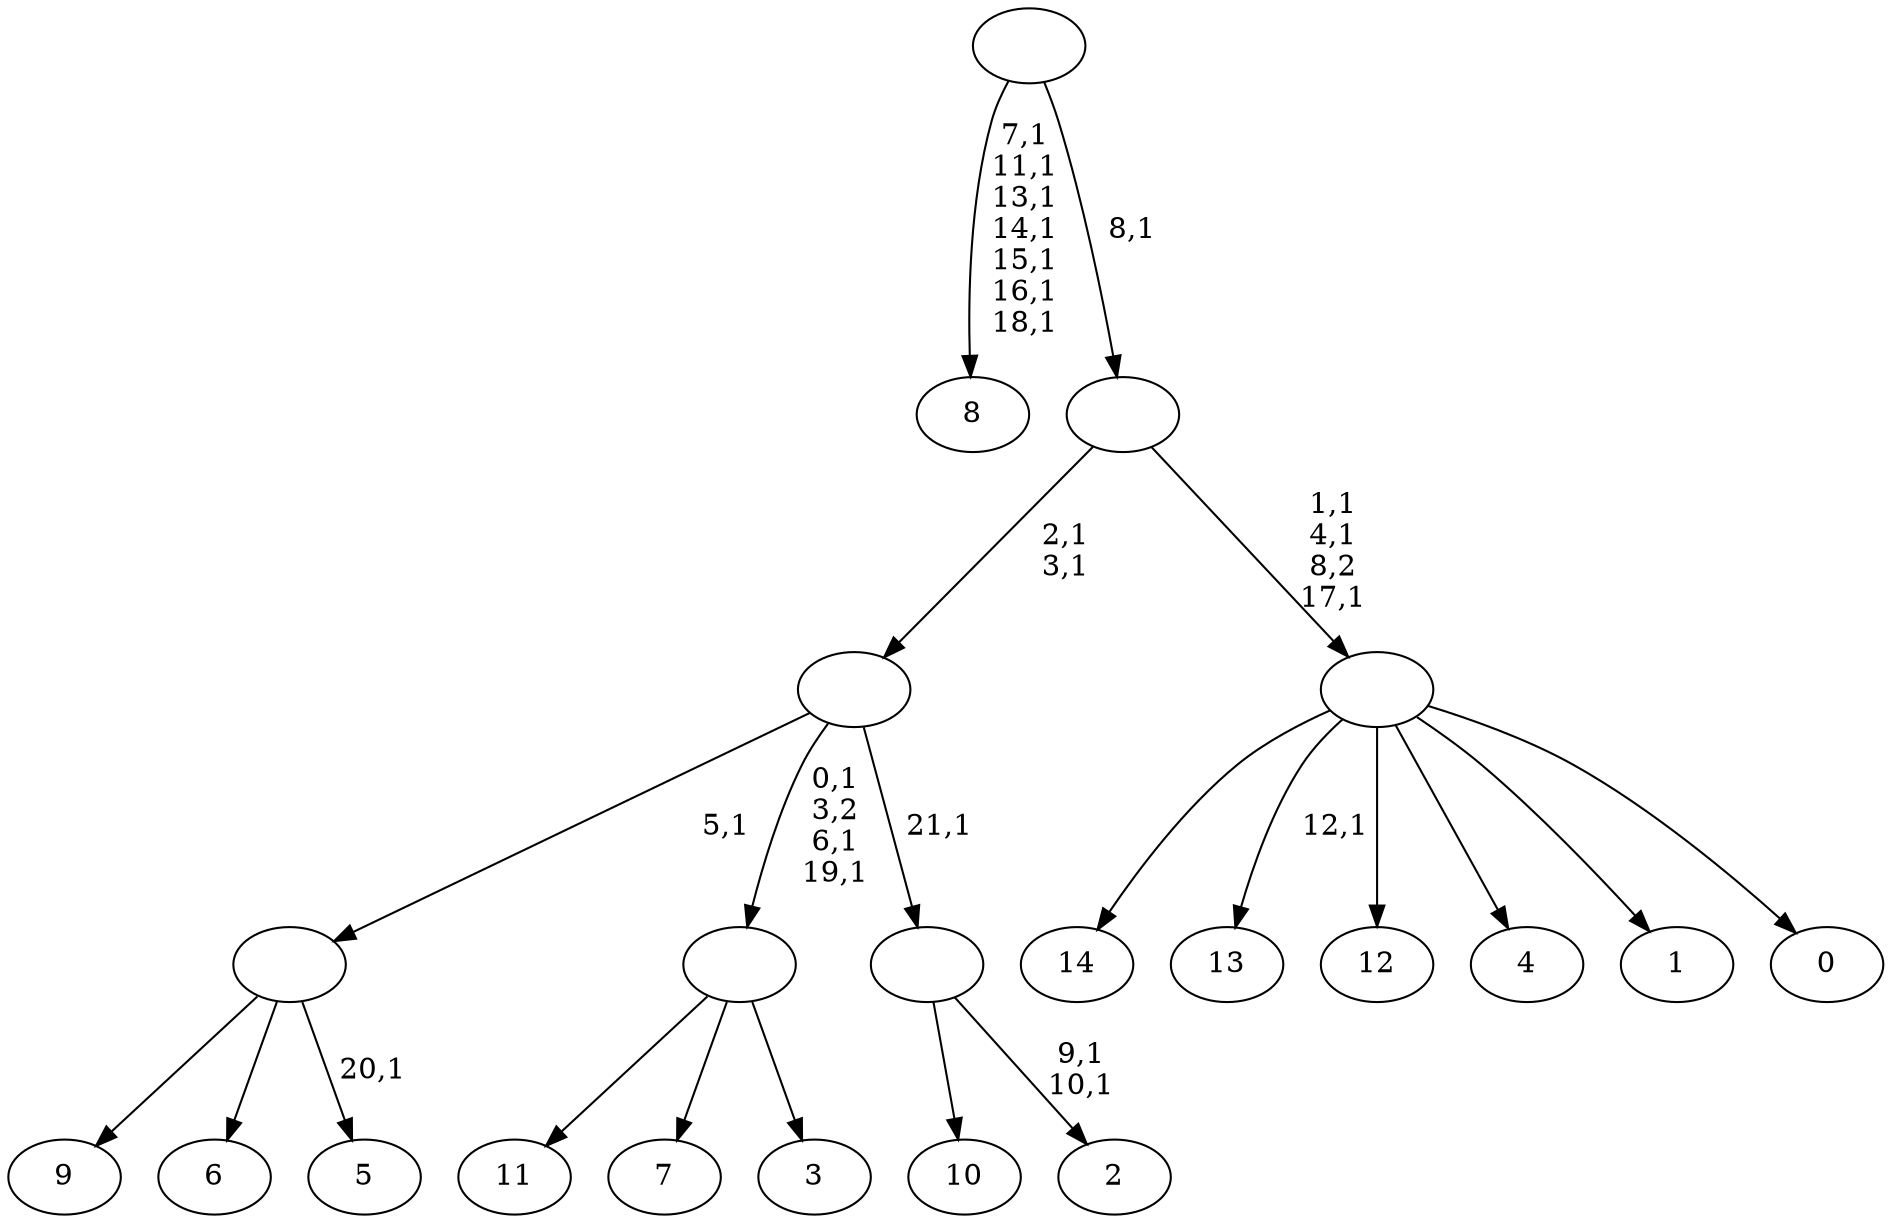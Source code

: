 digraph T {
	37 [label="14"]
	36 [label="13"]
	34 [label="12"]
	33 [label="11"]
	32 [label="10"]
	31 [label="9"]
	30 [label="8"]
	22 [label="7"]
	21 [label="6"]
	20 [label="5"]
	18 [label=""]
	17 [label="4"]
	16 [label="3"]
	15 [label=""]
	12 [label="2"]
	9 [label=""]
	8 [label=""]
	6 [label="1"]
	5 [label="0"]
	4 [label=""]
	1 [label=""]
	0 [label=""]
	18 -> 20 [label="20,1"]
	18 -> 31 [label=""]
	18 -> 21 [label=""]
	15 -> 33 [label=""]
	15 -> 22 [label=""]
	15 -> 16 [label=""]
	9 -> 12 [label="9,1\n10,1"]
	9 -> 32 [label=""]
	8 -> 15 [label="0,1\n3,2\n6,1\n19,1"]
	8 -> 18 [label="5,1"]
	8 -> 9 [label="21,1"]
	4 -> 36 [label="12,1"]
	4 -> 37 [label=""]
	4 -> 34 [label=""]
	4 -> 17 [label=""]
	4 -> 6 [label=""]
	4 -> 5 [label=""]
	1 -> 4 [label="1,1\n4,1\n8,2\n17,1"]
	1 -> 8 [label="2,1\n3,1"]
	0 -> 30 [label="7,1\n11,1\n13,1\n14,1\n15,1\n16,1\n18,1"]
	0 -> 1 [label="8,1"]
}
